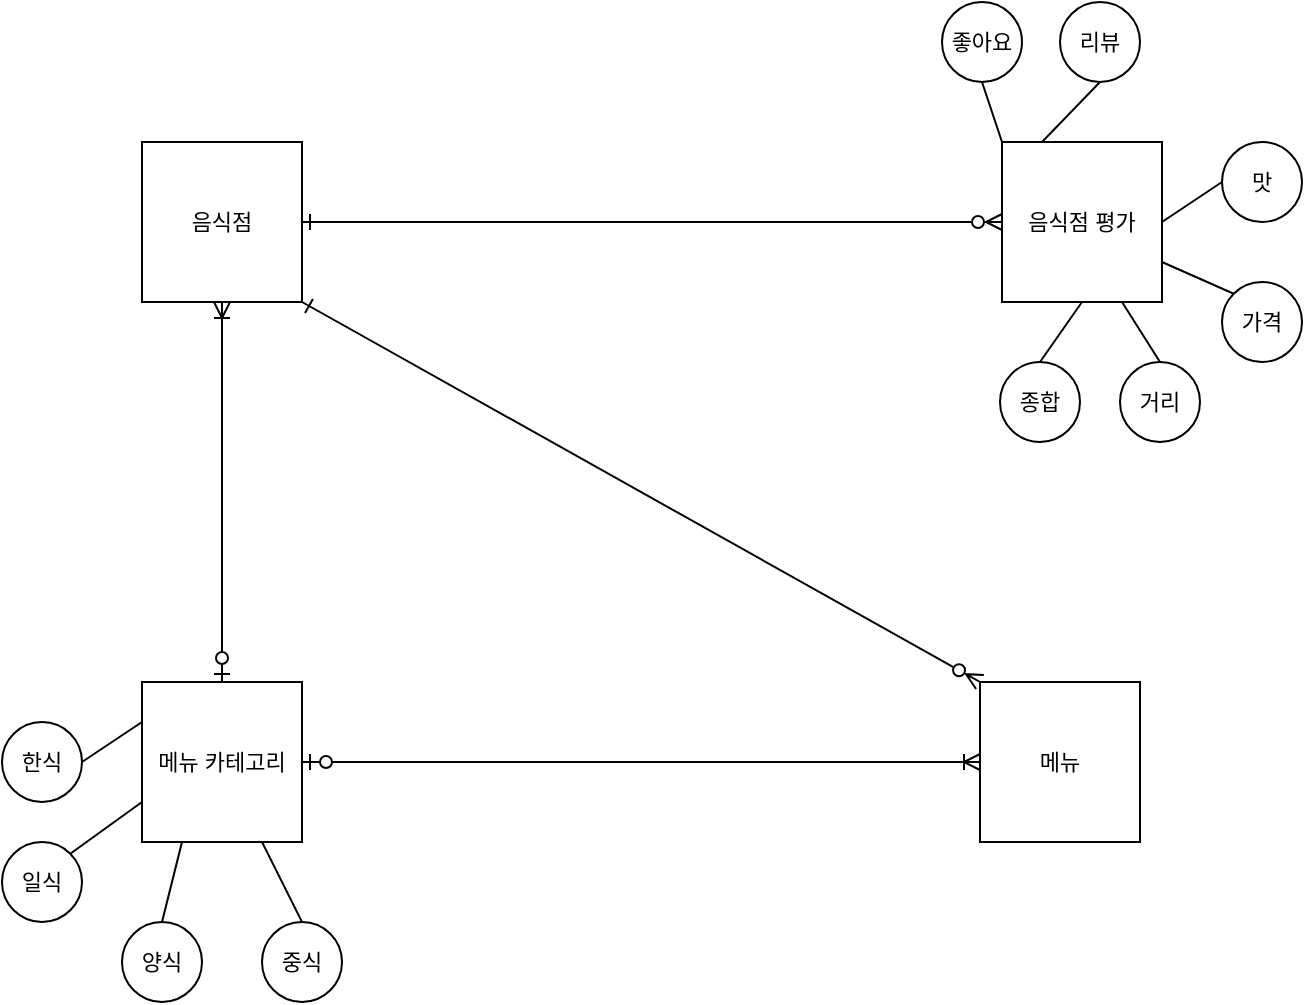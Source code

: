 <mxfile version="21.2.2" type="device">
  <diagram name="페이지-1" id="vv5zd8Dzl1DdL4wDsNCf">
    <mxGraphModel dx="837" dy="565" grid="1" gridSize="10" guides="1" tooltips="1" connect="1" arrows="1" fold="1" page="1" pageScale="1" pageWidth="827" pageHeight="1169" math="0" shadow="0">
      <root>
        <mxCell id="0" />
        <mxCell id="1" parent="0" />
        <mxCell id="8IbE6bKqcXtA7niTnNE3-24" style="edgeStyle=none;shape=connector;rounded=0;orthogonalLoop=1;jettySize=auto;html=1;exitX=0.5;exitY=1;exitDx=0;exitDy=0;entryX=0.5;entryY=0;entryDx=0;entryDy=0;labelBackgroundColor=default;strokeColor=default;fontFamily=Helvetica;fontSize=11;fontColor=default;endArrow=ERzeroToOne;endFill=0;startArrow=ERoneToMany;startFill=0;" edge="1" parent="1" source="8IbE6bKqcXtA7niTnNE3-13" target="8IbE6bKqcXtA7niTnNE3-14">
          <mxGeometry relative="1" as="geometry" />
        </mxCell>
        <mxCell id="8IbE6bKqcXtA7niTnNE3-51" style="edgeStyle=none;shape=connector;rounded=0;orthogonalLoop=1;jettySize=auto;html=1;exitX=1;exitY=1;exitDx=0;exitDy=0;entryX=0;entryY=0;entryDx=0;entryDy=0;labelBackgroundColor=default;strokeColor=default;fontFamily=Helvetica;fontSize=11;fontColor=default;endArrow=ERzeroToMany;endFill=0;startArrow=ERone;startFill=0;" edge="1" parent="1" source="8IbE6bKqcXtA7niTnNE3-13" target="8IbE6bKqcXtA7niTnNE3-15">
          <mxGeometry relative="1" as="geometry" />
        </mxCell>
        <mxCell id="8IbE6bKqcXtA7niTnNE3-13" value="음식점" style="whiteSpace=wrap;html=1;aspect=fixed;fontFamily=Helvetica;fontSize=11;fontColor=default;" vertex="1" parent="1">
          <mxGeometry x="160" y="340" width="80" height="80" as="geometry" />
        </mxCell>
        <mxCell id="8IbE6bKqcXtA7niTnNE3-17" style="edgeStyle=none;shape=connector;rounded=0;orthogonalLoop=1;jettySize=auto;html=1;exitX=1;exitY=0.5;exitDx=0;exitDy=0;entryX=0;entryY=0.5;entryDx=0;entryDy=0;labelBackgroundColor=default;strokeColor=default;fontFamily=Helvetica;fontSize=11;fontColor=default;endArrow=ERoneToMany;endFill=0;startArrow=ERzeroToOne;startFill=0;" edge="1" parent="1" source="8IbE6bKqcXtA7niTnNE3-14" target="8IbE6bKqcXtA7niTnNE3-15">
          <mxGeometry relative="1" as="geometry" />
        </mxCell>
        <mxCell id="8IbE6bKqcXtA7niTnNE3-14" value="메뉴 카테고리" style="whiteSpace=wrap;html=1;aspect=fixed;fontFamily=Helvetica;fontSize=11;fontColor=default;" vertex="1" parent="1">
          <mxGeometry x="160" y="610" width="80" height="80" as="geometry" />
        </mxCell>
        <mxCell id="8IbE6bKqcXtA7niTnNE3-15" value="메뉴" style="whiteSpace=wrap;html=1;aspect=fixed;fontFamily=Helvetica;fontSize=11;fontColor=default;" vertex="1" parent="1">
          <mxGeometry x="579" y="610" width="80" height="80" as="geometry" />
        </mxCell>
        <mxCell id="8IbE6bKqcXtA7niTnNE3-18" style="edgeStyle=none;shape=connector;rounded=0;orthogonalLoop=1;jettySize=auto;html=1;exitX=0;exitY=0.5;exitDx=0;exitDy=0;labelBackgroundColor=default;strokeColor=default;fontFamily=Helvetica;fontSize=11;fontColor=default;endArrow=ERone;endFill=0;startArrow=ERzeroToMany;startFill=0;entryX=1;entryY=0.5;entryDx=0;entryDy=0;" edge="1" parent="1" source="8IbE6bKqcXtA7niTnNE3-16" target="8IbE6bKqcXtA7niTnNE3-13">
          <mxGeometry relative="1" as="geometry">
            <mxPoint x="260" y="380" as="targetPoint" />
          </mxGeometry>
        </mxCell>
        <mxCell id="8IbE6bKqcXtA7niTnNE3-16" value="음식점 평가" style="whiteSpace=wrap;html=1;aspect=fixed;fontFamily=Helvetica;fontSize=11;fontColor=default;" vertex="1" parent="1">
          <mxGeometry x="590" y="340" width="80" height="80" as="geometry" />
        </mxCell>
        <mxCell id="8IbE6bKqcXtA7niTnNE3-32" style="edgeStyle=none;shape=connector;rounded=0;orthogonalLoop=1;jettySize=auto;html=1;exitX=1;exitY=0.5;exitDx=0;exitDy=0;entryX=0;entryY=0.25;entryDx=0;entryDy=0;labelBackgroundColor=default;strokeColor=default;fontFamily=Helvetica;fontSize=11;fontColor=default;endArrow=none;endFill=0;" edge="1" parent="1" source="8IbE6bKqcXtA7niTnNE3-25" target="8IbE6bKqcXtA7niTnNE3-14">
          <mxGeometry relative="1" as="geometry" />
        </mxCell>
        <mxCell id="8IbE6bKqcXtA7niTnNE3-25" value="한식" style="ellipse;whiteSpace=wrap;html=1;aspect=fixed;fontFamily=Helvetica;fontSize=11;fontColor=default;" vertex="1" parent="1">
          <mxGeometry x="90" y="630" width="40" height="40" as="geometry" />
        </mxCell>
        <mxCell id="8IbE6bKqcXtA7niTnNE3-31" style="edgeStyle=none;shape=connector;rounded=0;orthogonalLoop=1;jettySize=auto;html=1;exitX=1;exitY=0;exitDx=0;exitDy=0;entryX=0;entryY=0.75;entryDx=0;entryDy=0;labelBackgroundColor=default;strokeColor=default;fontFamily=Helvetica;fontSize=11;fontColor=default;endArrow=none;endFill=0;" edge="1" parent="1" source="8IbE6bKqcXtA7niTnNE3-26" target="8IbE6bKqcXtA7niTnNE3-14">
          <mxGeometry relative="1" as="geometry" />
        </mxCell>
        <mxCell id="8IbE6bKqcXtA7niTnNE3-26" value="일식" style="ellipse;whiteSpace=wrap;html=1;aspect=fixed;fontFamily=Helvetica;fontSize=11;fontColor=default;" vertex="1" parent="1">
          <mxGeometry x="90" y="690" width="40" height="40" as="geometry" />
        </mxCell>
        <mxCell id="8IbE6bKqcXtA7niTnNE3-29" style="edgeStyle=none;shape=connector;rounded=0;orthogonalLoop=1;jettySize=auto;html=1;exitX=0.5;exitY=0;exitDx=0;exitDy=0;entryX=0.25;entryY=1;entryDx=0;entryDy=0;labelBackgroundColor=default;strokeColor=default;fontFamily=Helvetica;fontSize=11;fontColor=default;endArrow=none;endFill=0;" edge="1" parent="1" source="8IbE6bKqcXtA7niTnNE3-27" target="8IbE6bKqcXtA7niTnNE3-14">
          <mxGeometry relative="1" as="geometry" />
        </mxCell>
        <mxCell id="8IbE6bKqcXtA7niTnNE3-27" value="양식" style="ellipse;whiteSpace=wrap;html=1;aspect=fixed;fontFamily=Helvetica;fontSize=11;fontColor=default;" vertex="1" parent="1">
          <mxGeometry x="150" y="730" width="40" height="40" as="geometry" />
        </mxCell>
        <mxCell id="8IbE6bKqcXtA7niTnNE3-30" style="edgeStyle=none;shape=connector;rounded=0;orthogonalLoop=1;jettySize=auto;html=1;exitX=0.5;exitY=0;exitDx=0;exitDy=0;entryX=0.75;entryY=1;entryDx=0;entryDy=0;labelBackgroundColor=default;strokeColor=default;fontFamily=Helvetica;fontSize=11;fontColor=default;endArrow=none;endFill=0;" edge="1" parent="1" source="8IbE6bKqcXtA7niTnNE3-28" target="8IbE6bKqcXtA7niTnNE3-14">
          <mxGeometry relative="1" as="geometry" />
        </mxCell>
        <mxCell id="8IbE6bKqcXtA7niTnNE3-28" value="중식" style="ellipse;whiteSpace=wrap;html=1;aspect=fixed;fontFamily=Helvetica;fontSize=11;fontColor=default;" vertex="1" parent="1">
          <mxGeometry x="220" y="730" width="40" height="40" as="geometry" />
        </mxCell>
        <mxCell id="8IbE6bKqcXtA7niTnNE3-38" style="edgeStyle=none;shape=connector;rounded=0;orthogonalLoop=1;jettySize=auto;html=1;exitX=0.5;exitY=1;exitDx=0;exitDy=0;entryX=0;entryY=0;entryDx=0;entryDy=0;labelBackgroundColor=default;strokeColor=default;fontFamily=Helvetica;fontSize=11;fontColor=default;endArrow=none;endFill=0;" edge="1" parent="1" source="8IbE6bKqcXtA7niTnNE3-33" target="8IbE6bKqcXtA7niTnNE3-16">
          <mxGeometry relative="1" as="geometry" />
        </mxCell>
        <mxCell id="8IbE6bKqcXtA7niTnNE3-33" value="좋아요" style="ellipse;whiteSpace=wrap;html=1;aspect=fixed;fontFamily=Helvetica;fontSize=11;fontColor=default;" vertex="1" parent="1">
          <mxGeometry x="560" y="270" width="40" height="40" as="geometry" />
        </mxCell>
        <mxCell id="8IbE6bKqcXtA7niTnNE3-39" style="edgeStyle=none;shape=connector;rounded=0;orthogonalLoop=1;jettySize=auto;html=1;exitX=0.5;exitY=1;exitDx=0;exitDy=0;entryX=0.25;entryY=0;entryDx=0;entryDy=0;labelBackgroundColor=default;strokeColor=default;fontFamily=Helvetica;fontSize=11;fontColor=default;endArrow=none;endFill=0;" edge="1" parent="1" source="8IbE6bKqcXtA7niTnNE3-34" target="8IbE6bKqcXtA7niTnNE3-16">
          <mxGeometry relative="1" as="geometry" />
        </mxCell>
        <mxCell id="8IbE6bKqcXtA7niTnNE3-34" value="리뷰" style="ellipse;whiteSpace=wrap;html=1;aspect=fixed;fontFamily=Helvetica;fontSize=11;fontColor=default;" vertex="1" parent="1">
          <mxGeometry x="619" y="270" width="40" height="40" as="geometry" />
        </mxCell>
        <mxCell id="8IbE6bKqcXtA7niTnNE3-44" style="edgeStyle=none;shape=connector;rounded=0;orthogonalLoop=1;jettySize=auto;html=1;exitX=0;exitY=0.5;exitDx=0;exitDy=0;entryX=1;entryY=0.5;entryDx=0;entryDy=0;labelBackgroundColor=default;strokeColor=default;fontFamily=Helvetica;fontSize=11;fontColor=default;endArrow=none;endFill=0;" edge="1" parent="1" source="8IbE6bKqcXtA7niTnNE3-40" target="8IbE6bKqcXtA7niTnNE3-16">
          <mxGeometry relative="1" as="geometry" />
        </mxCell>
        <mxCell id="8IbE6bKqcXtA7niTnNE3-40" value="맛" style="ellipse;whiteSpace=wrap;html=1;aspect=fixed;fontFamily=Helvetica;fontSize=11;fontColor=default;" vertex="1" parent="1">
          <mxGeometry x="700" y="340" width="40" height="40" as="geometry" />
        </mxCell>
        <mxCell id="8IbE6bKqcXtA7niTnNE3-45" style="edgeStyle=none;shape=connector;rounded=0;orthogonalLoop=1;jettySize=auto;html=1;exitX=0;exitY=0;exitDx=0;exitDy=0;entryX=1;entryY=0.75;entryDx=0;entryDy=0;labelBackgroundColor=default;strokeColor=default;fontFamily=Helvetica;fontSize=11;fontColor=default;endArrow=none;endFill=0;" edge="1" parent="1" source="8IbE6bKqcXtA7niTnNE3-41" target="8IbE6bKqcXtA7niTnNE3-16">
          <mxGeometry relative="1" as="geometry" />
        </mxCell>
        <mxCell id="8IbE6bKqcXtA7niTnNE3-41" value="가격" style="ellipse;whiteSpace=wrap;html=1;aspect=fixed;fontFamily=Helvetica;fontSize=11;fontColor=default;" vertex="1" parent="1">
          <mxGeometry x="700" y="410" width="40" height="40" as="geometry" />
        </mxCell>
        <mxCell id="8IbE6bKqcXtA7niTnNE3-46" style="edgeStyle=none;shape=connector;rounded=0;orthogonalLoop=1;jettySize=auto;html=1;exitX=0.5;exitY=0;exitDx=0;exitDy=0;entryX=0.75;entryY=1;entryDx=0;entryDy=0;labelBackgroundColor=default;strokeColor=default;fontFamily=Helvetica;fontSize=11;fontColor=default;endArrow=none;endFill=0;" edge="1" parent="1" source="8IbE6bKqcXtA7niTnNE3-42" target="8IbE6bKqcXtA7niTnNE3-16">
          <mxGeometry relative="1" as="geometry" />
        </mxCell>
        <mxCell id="8IbE6bKqcXtA7niTnNE3-42" value="거리" style="ellipse;whiteSpace=wrap;html=1;aspect=fixed;fontFamily=Helvetica;fontSize=11;fontColor=default;" vertex="1" parent="1">
          <mxGeometry x="649" y="450" width="40" height="40" as="geometry" />
        </mxCell>
        <mxCell id="8IbE6bKqcXtA7niTnNE3-47" style="edgeStyle=none;shape=connector;rounded=0;orthogonalLoop=1;jettySize=auto;html=1;exitX=0.5;exitY=0;exitDx=0;exitDy=0;entryX=0.5;entryY=1;entryDx=0;entryDy=0;labelBackgroundColor=default;strokeColor=default;fontFamily=Helvetica;fontSize=11;fontColor=default;endArrow=none;endFill=0;" edge="1" parent="1" source="8IbE6bKqcXtA7niTnNE3-43" target="8IbE6bKqcXtA7niTnNE3-16">
          <mxGeometry relative="1" as="geometry" />
        </mxCell>
        <mxCell id="8IbE6bKqcXtA7niTnNE3-43" value="종합" style="ellipse;whiteSpace=wrap;html=1;aspect=fixed;fontFamily=Helvetica;fontSize=11;fontColor=default;" vertex="1" parent="1">
          <mxGeometry x="589" y="450" width="40" height="40" as="geometry" />
        </mxCell>
      </root>
    </mxGraphModel>
  </diagram>
</mxfile>
